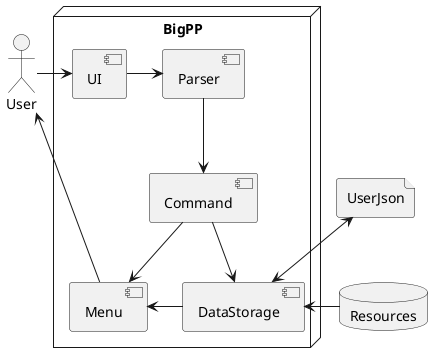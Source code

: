 @startuml

node "BigPP" {
    [UI]
    [Parser]
    [Command]
    [DataStorage]
    [Menu]
}

actor User
database Resources
file UserJson

[User] -> [UI]
[UI] -> [Parser]
[Parser] --> [Command]
[Command] --> [Menu]
[Menu] -left-> [User]
[Command] --> [DataStorage]
[DataStorage] -left-> [Menu]
[Resources] -right-> [DataStorage]
[UserJson] <--> [DataStorage]


@enduml